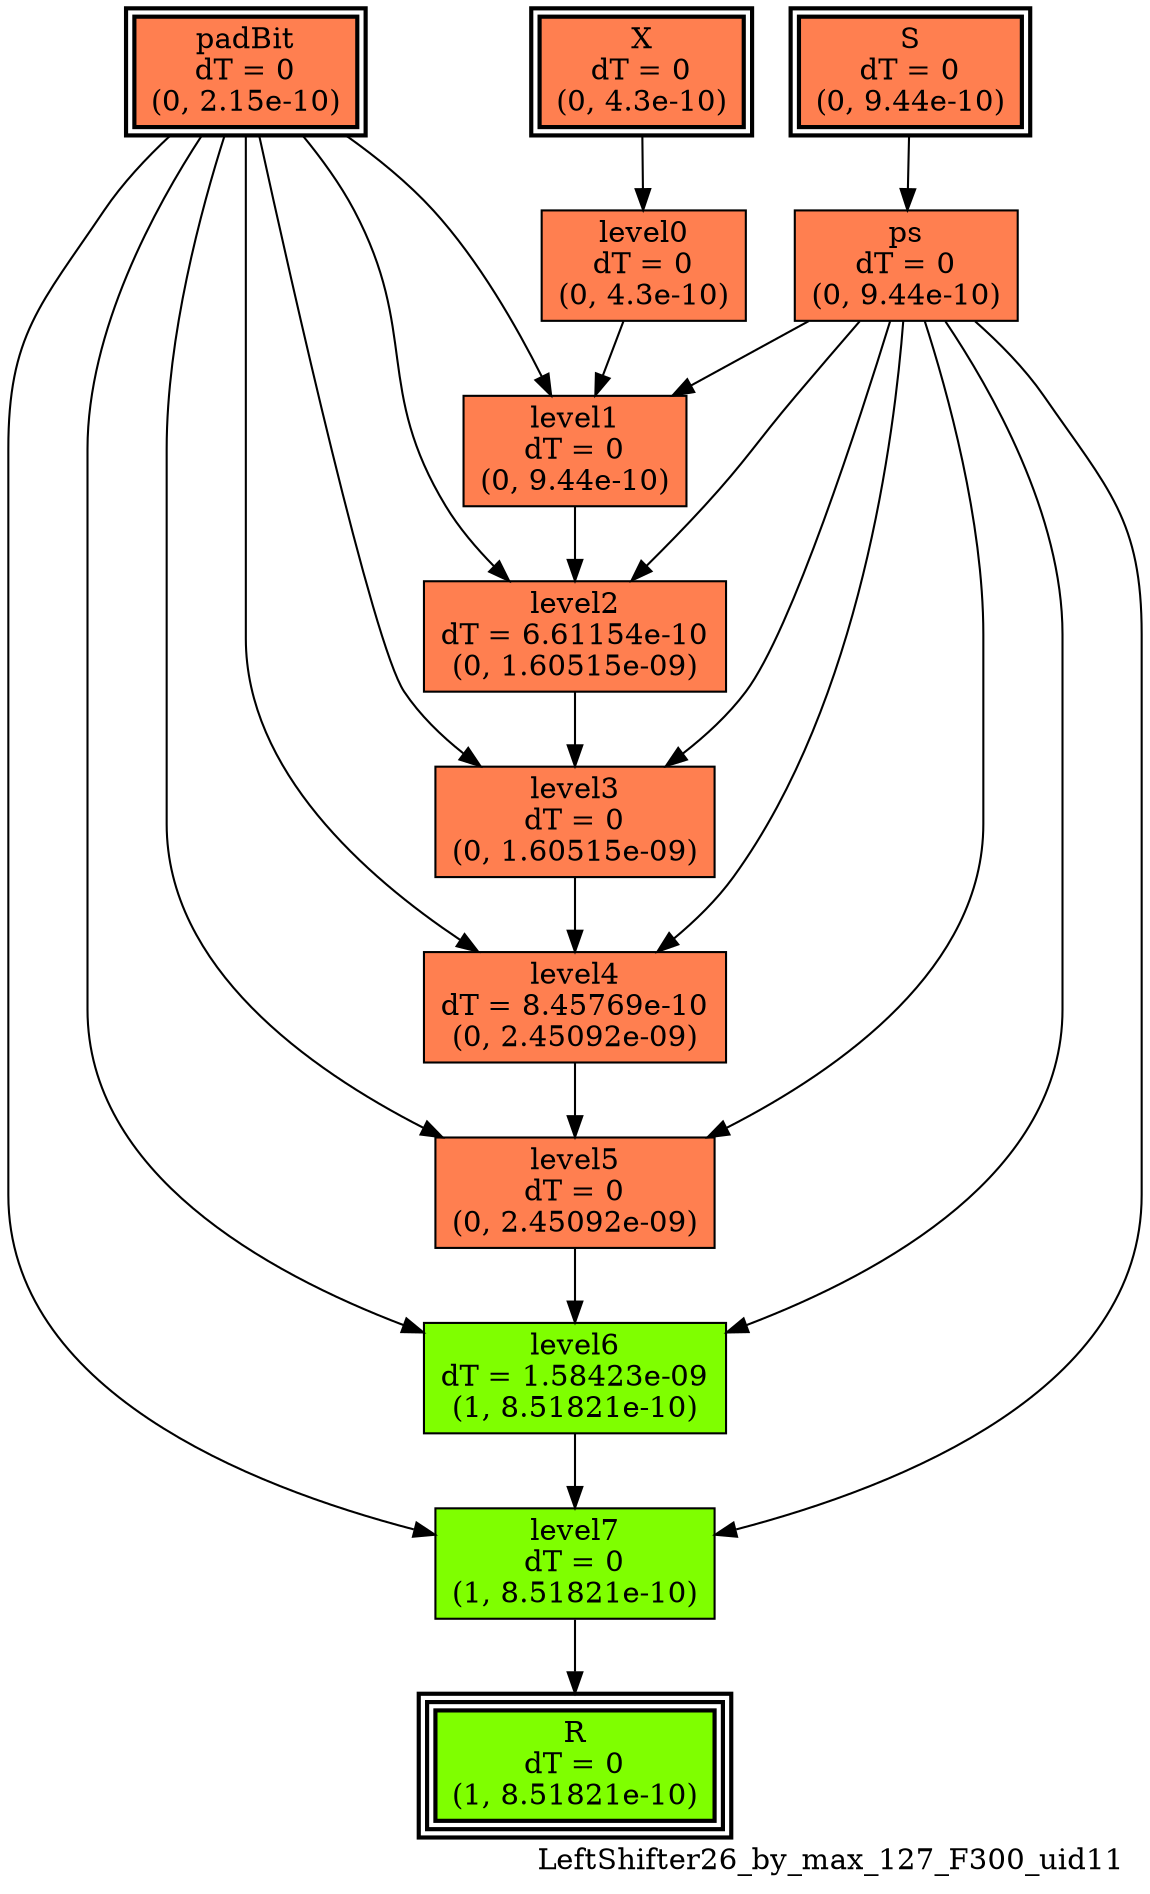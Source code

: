 digraph LeftShifter26_by_max_127_F300_uid11
{
	//graph drawing options
	label=LeftShifter26_by_max_127_F300_uid11;
	labelloc=bottom;
	labeljust=right;
	ratio=auto;
	nodesep=0.25;
	ranksep=0.5;

	//input/output signals of operator LeftShifter26_by_max_127_F300_uid11
	X__LeftShifter26_by_max_127_F300_uid11 [ label="X\ndT = 0\n(0, 4.3e-10)", shape=box, color=black, style="bold, filled", fillcolor=coral, peripheries=2 ];
	S__LeftShifter26_by_max_127_F300_uid11 [ label="S\ndT = 0\n(0, 9.44e-10)", shape=box, color=black, style="bold, filled", fillcolor=coral, peripheries=2 ];
	padBit__LeftShifter26_by_max_127_F300_uid11 [ label="padBit\ndT = 0\n(0, 2.15e-10)", shape=box, color=black, style="bold, filled", fillcolor=coral, peripheries=2 ];
	R__LeftShifter26_by_max_127_F300_uid11 [ label="R\ndT = 0\n(1, 8.51821e-10)", shape=box, color=black, style="bold, filled", fillcolor=chartreuse, peripheries=3 ];
	{rank=same X__LeftShifter26_by_max_127_F300_uid11, S__LeftShifter26_by_max_127_F300_uid11, padBit__LeftShifter26_by_max_127_F300_uid11};
	{rank=same R__LeftShifter26_by_max_127_F300_uid11};
	//internal signals of operator LeftShifter26_by_max_127_F300_uid11
	ps__LeftShifter26_by_max_127_F300_uid11 [ label="ps\ndT = 0\n(0, 9.44e-10)", shape=box, color=black, style=filled, fillcolor=coral, peripheries=1 ];
	level0__LeftShifter26_by_max_127_F300_uid11 [ label="level0\ndT = 0\n(0, 4.3e-10)", shape=box, color=black, style=filled, fillcolor=coral, peripheries=1 ];
	level1__LeftShifter26_by_max_127_F300_uid11 [ label="level1\ndT = 0\n(0, 9.44e-10)", shape=box, color=black, style=filled, fillcolor=coral, peripheries=1 ];
	level2__LeftShifter26_by_max_127_F300_uid11 [ label="level2\ndT = 6.61154e-10\n(0, 1.60515e-09)", shape=box, color=black, style=filled, fillcolor=coral, peripheries=1 ];
	level3__LeftShifter26_by_max_127_F300_uid11 [ label="level3\ndT = 0\n(0, 1.60515e-09)", shape=box, color=black, style=filled, fillcolor=coral, peripheries=1 ];
	level4__LeftShifter26_by_max_127_F300_uid11 [ label="level4\ndT = 8.45769e-10\n(0, 2.45092e-09)", shape=box, color=black, style=filled, fillcolor=coral, peripheries=1 ];
	level5__LeftShifter26_by_max_127_F300_uid11 [ label="level5\ndT = 0\n(0, 2.45092e-09)", shape=box, color=black, style=filled, fillcolor=coral, peripheries=1 ];
	level6__LeftShifter26_by_max_127_F300_uid11 [ label="level6\ndT = 1.58423e-09\n(1, 8.51821e-10)", shape=box, color=black, style=filled, fillcolor=chartreuse, peripheries=1 ];
	level7__LeftShifter26_by_max_127_F300_uid11 [ label="level7\ndT = 0\n(1, 8.51821e-10)", shape=box, color=black, style=filled, fillcolor=chartreuse, peripheries=1 ];

	//subcomponents of operator LeftShifter26_by_max_127_F300_uid11

	//input and internal signal connections of operator LeftShifter26_by_max_127_F300_uid11
	X__LeftShifter26_by_max_127_F300_uid11 -> level0__LeftShifter26_by_max_127_F300_uid11 [ arrowhead=normal, arrowsize=1.0, arrowtail=normal, color=black, dir=forward  ];
	S__LeftShifter26_by_max_127_F300_uid11 -> ps__LeftShifter26_by_max_127_F300_uid11 [ arrowhead=normal, arrowsize=1.0, arrowtail=normal, color=black, dir=forward  ];
	padBit__LeftShifter26_by_max_127_F300_uid11 -> level1__LeftShifter26_by_max_127_F300_uid11 [ arrowhead=normal, arrowsize=1.0, arrowtail=normal, color=black, dir=forward  ];
	padBit__LeftShifter26_by_max_127_F300_uid11 -> level2__LeftShifter26_by_max_127_F300_uid11 [ arrowhead=normal, arrowsize=1.0, arrowtail=normal, color=black, dir=forward  ];
	padBit__LeftShifter26_by_max_127_F300_uid11 -> level3__LeftShifter26_by_max_127_F300_uid11 [ arrowhead=normal, arrowsize=1.0, arrowtail=normal, color=black, dir=forward  ];
	padBit__LeftShifter26_by_max_127_F300_uid11 -> level4__LeftShifter26_by_max_127_F300_uid11 [ arrowhead=normal, arrowsize=1.0, arrowtail=normal, color=black, dir=forward  ];
	padBit__LeftShifter26_by_max_127_F300_uid11 -> level5__LeftShifter26_by_max_127_F300_uid11 [ arrowhead=normal, arrowsize=1.0, arrowtail=normal, color=black, dir=forward  ];
	padBit__LeftShifter26_by_max_127_F300_uid11 -> level6__LeftShifter26_by_max_127_F300_uid11 [ arrowhead=normal, arrowsize=1.0, arrowtail=normal, color=black, dir=forward  ];
	padBit__LeftShifter26_by_max_127_F300_uid11 -> level7__LeftShifter26_by_max_127_F300_uid11 [ arrowhead=normal, arrowsize=1.0, arrowtail=normal, color=black, dir=forward  ];
	ps__LeftShifter26_by_max_127_F300_uid11 -> level1__LeftShifter26_by_max_127_F300_uid11 [ arrowhead=normal, arrowsize=1.0, arrowtail=normal, color=black, dir=forward  ];
	ps__LeftShifter26_by_max_127_F300_uid11 -> level2__LeftShifter26_by_max_127_F300_uid11 [ arrowhead=normal, arrowsize=1.0, arrowtail=normal, color=black, dir=forward  ];
	ps__LeftShifter26_by_max_127_F300_uid11 -> level3__LeftShifter26_by_max_127_F300_uid11 [ arrowhead=normal, arrowsize=1.0, arrowtail=normal, color=black, dir=forward  ];
	ps__LeftShifter26_by_max_127_F300_uid11 -> level4__LeftShifter26_by_max_127_F300_uid11 [ arrowhead=normal, arrowsize=1.0, arrowtail=normal, color=black, dir=forward  ];
	ps__LeftShifter26_by_max_127_F300_uid11 -> level5__LeftShifter26_by_max_127_F300_uid11 [ arrowhead=normal, arrowsize=1.0, arrowtail=normal, color=black, dir=forward  ];
	ps__LeftShifter26_by_max_127_F300_uid11 -> level6__LeftShifter26_by_max_127_F300_uid11 [ arrowhead=normal, arrowsize=1.0, arrowtail=normal, color=black, dir=forward  ];
	ps__LeftShifter26_by_max_127_F300_uid11 -> level7__LeftShifter26_by_max_127_F300_uid11 [ arrowhead=normal, arrowsize=1.0, arrowtail=normal, color=black, dir=forward  ];
	level0__LeftShifter26_by_max_127_F300_uid11 -> level1__LeftShifter26_by_max_127_F300_uid11 [ arrowhead=normal, arrowsize=1.0, arrowtail=normal, color=black, dir=forward  ];
	level1__LeftShifter26_by_max_127_F300_uid11 -> level2__LeftShifter26_by_max_127_F300_uid11 [ arrowhead=normal, arrowsize=1.0, arrowtail=normal, color=black, dir=forward  ];
	level2__LeftShifter26_by_max_127_F300_uid11 -> level3__LeftShifter26_by_max_127_F300_uid11 [ arrowhead=normal, arrowsize=1.0, arrowtail=normal, color=black, dir=forward  ];
	level3__LeftShifter26_by_max_127_F300_uid11 -> level4__LeftShifter26_by_max_127_F300_uid11 [ arrowhead=normal, arrowsize=1.0, arrowtail=normal, color=black, dir=forward  ];
	level4__LeftShifter26_by_max_127_F300_uid11 -> level5__LeftShifter26_by_max_127_F300_uid11 [ arrowhead=normal, arrowsize=1.0, arrowtail=normal, color=black, dir=forward  ];
	level5__LeftShifter26_by_max_127_F300_uid11 -> level6__LeftShifter26_by_max_127_F300_uid11 [ arrowhead=normal, arrowsize=1.0, arrowtail=normal, color=black, dir=forward  ];
	level6__LeftShifter26_by_max_127_F300_uid11 -> level7__LeftShifter26_by_max_127_F300_uid11 [ arrowhead=normal, arrowsize=1.0, arrowtail=normal, color=black, dir=forward  ];
	level7__LeftShifter26_by_max_127_F300_uid11 -> R__LeftShifter26_by_max_127_F300_uid11 [ arrowhead=normal, arrowsize=1.0, arrowtail=normal, color=black, dir=forward  ];
}


